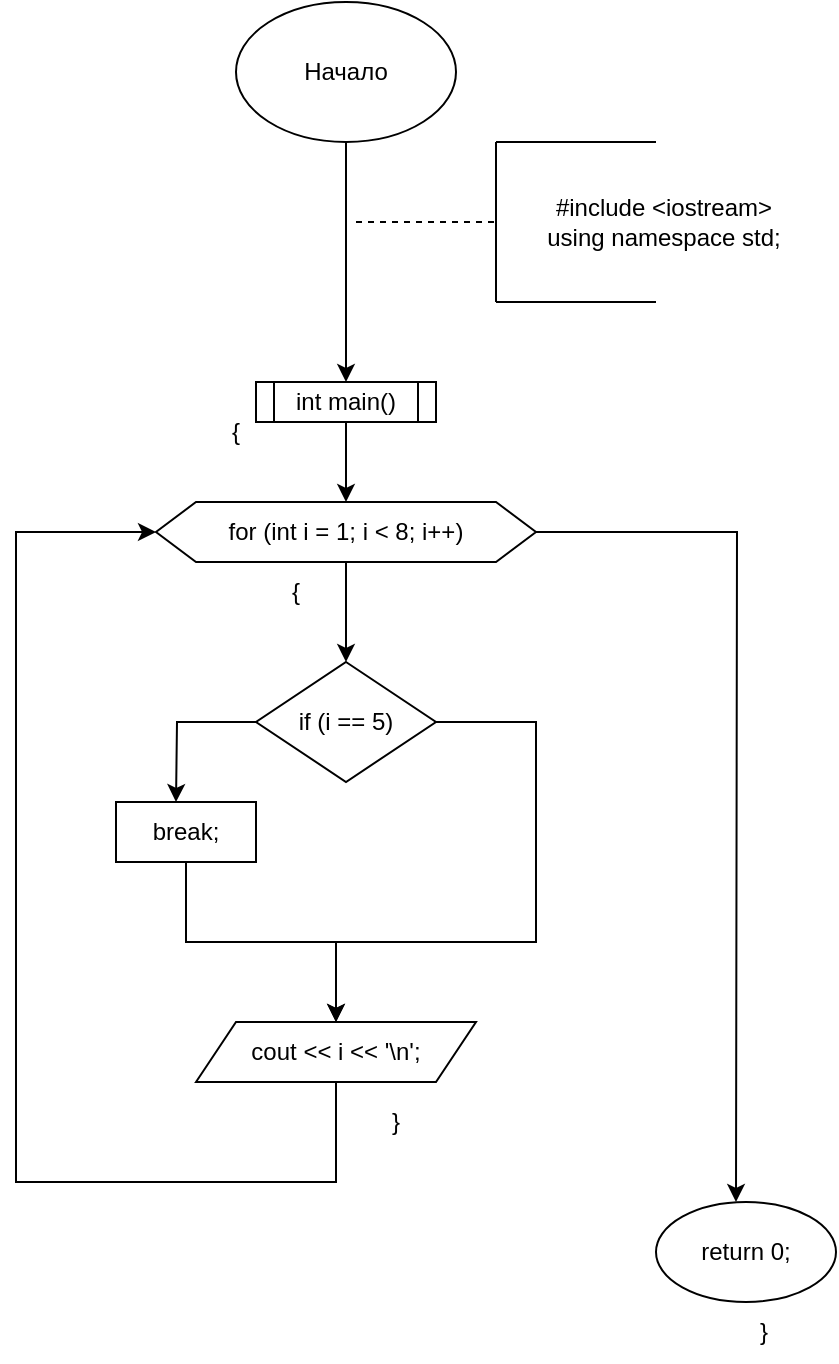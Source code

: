 <mxfile version="24.7.17">
  <diagram name="Страница — 1" id="Bwd7S6h_Cr2p-elJG4Rm">
    <mxGraphModel dx="552" dy="312" grid="1" gridSize="10" guides="1" tooltips="1" connect="1" arrows="1" fold="1" page="1" pageScale="1" pageWidth="827" pageHeight="1169" math="0" shadow="0">
      <root>
        <mxCell id="0" />
        <mxCell id="1" parent="0" />
        <mxCell id="A21txFMZHrbGaFtrcOH4-2" style="edgeStyle=orthogonalEdgeStyle;rounded=0;orthogonalLoop=1;jettySize=auto;html=1;" edge="1" parent="1" source="A21txFMZHrbGaFtrcOH4-1">
          <mxGeometry relative="1" as="geometry">
            <mxPoint x="325.0" y="200" as="targetPoint" />
          </mxGeometry>
        </mxCell>
        <mxCell id="A21txFMZHrbGaFtrcOH4-1" value="Начало" style="ellipse;whiteSpace=wrap;html=1;" vertex="1" parent="1">
          <mxGeometry x="270" y="10" width="110" height="70" as="geometry" />
        </mxCell>
        <mxCell id="A21txFMZHrbGaFtrcOH4-3" value="" style="endArrow=none;dashed=1;html=1;rounded=0;" edge="1" parent="1">
          <mxGeometry width="50" height="50" relative="1" as="geometry">
            <mxPoint x="330" y="120" as="sourcePoint" />
            <mxPoint x="400" y="120" as="targetPoint" />
          </mxGeometry>
        </mxCell>
        <mxCell id="A21txFMZHrbGaFtrcOH4-4" value="" style="endArrow=none;html=1;rounded=0;" edge="1" parent="1">
          <mxGeometry width="50" height="50" relative="1" as="geometry">
            <mxPoint x="400" y="80" as="sourcePoint" />
            <mxPoint x="480" y="80" as="targetPoint" />
          </mxGeometry>
        </mxCell>
        <mxCell id="A21txFMZHrbGaFtrcOH4-5" value="" style="endArrow=none;html=1;rounded=0;" edge="1" parent="1">
          <mxGeometry width="50" height="50" relative="1" as="geometry">
            <mxPoint x="400" y="160" as="sourcePoint" />
            <mxPoint x="480" y="160" as="targetPoint" />
          </mxGeometry>
        </mxCell>
        <mxCell id="A21txFMZHrbGaFtrcOH4-6" value="" style="endArrow=none;html=1;rounded=0;" edge="1" parent="1">
          <mxGeometry width="50" height="50" relative="1" as="geometry">
            <mxPoint x="400" y="160" as="sourcePoint" />
            <mxPoint x="400" y="80" as="targetPoint" />
          </mxGeometry>
        </mxCell>
        <mxCell id="A21txFMZHrbGaFtrcOH4-8" value="&lt;div&gt;#include &amp;lt;iostream&amp;gt;&lt;/div&gt;&lt;div&gt;using namespace std;&lt;/div&gt;" style="text;html=1;align=center;verticalAlign=middle;whiteSpace=wrap;rounded=0;" vertex="1" parent="1">
          <mxGeometry x="414" y="90" width="140" height="60" as="geometry" />
        </mxCell>
        <mxCell id="A21txFMZHrbGaFtrcOH4-14" style="edgeStyle=orthogonalEdgeStyle;rounded=0;orthogonalLoop=1;jettySize=auto;html=1;entryX=0.5;entryY=0;entryDx=0;entryDy=0;" edge="1" parent="1" source="A21txFMZHrbGaFtrcOH4-9" target="A21txFMZHrbGaFtrcOH4-10">
          <mxGeometry relative="1" as="geometry" />
        </mxCell>
        <mxCell id="A21txFMZHrbGaFtrcOH4-9" value="int main()" style="shape=process;whiteSpace=wrap;html=1;backgroundOutline=1;" vertex="1" parent="1">
          <mxGeometry x="280" y="200" width="90" height="20" as="geometry" />
        </mxCell>
        <mxCell id="A21txFMZHrbGaFtrcOH4-16" style="edgeStyle=orthogonalEdgeStyle;rounded=0;orthogonalLoop=1;jettySize=auto;html=1;entryX=0.5;entryY=0;entryDx=0;entryDy=0;" edge="1" parent="1" source="A21txFMZHrbGaFtrcOH4-10" target="A21txFMZHrbGaFtrcOH4-13">
          <mxGeometry relative="1" as="geometry" />
        </mxCell>
        <mxCell id="A21txFMZHrbGaFtrcOH4-21" style="edgeStyle=orthogonalEdgeStyle;rounded=0;orthogonalLoop=1;jettySize=auto;html=1;" edge="1" parent="1" source="A21txFMZHrbGaFtrcOH4-10">
          <mxGeometry relative="1" as="geometry">
            <mxPoint x="520" y="610" as="targetPoint" />
          </mxGeometry>
        </mxCell>
        <mxCell id="A21txFMZHrbGaFtrcOH4-10" value="for (int i = 1; i &amp;lt; 8; i++)" style="shape=hexagon;perimeter=hexagonPerimeter2;whiteSpace=wrap;html=1;fixedSize=1;" vertex="1" parent="1">
          <mxGeometry x="230" y="260" width="190" height="30" as="geometry" />
        </mxCell>
        <mxCell id="A21txFMZHrbGaFtrcOH4-18" style="edgeStyle=orthogonalEdgeStyle;rounded=0;orthogonalLoop=1;jettySize=auto;html=1;" edge="1" parent="1" source="A21txFMZHrbGaFtrcOH4-11">
          <mxGeometry relative="1" as="geometry">
            <mxPoint x="320" y="520" as="targetPoint" />
            <Array as="points">
              <mxPoint x="245" y="480" />
              <mxPoint x="320" y="480" />
              <mxPoint x="320" y="510" />
            </Array>
          </mxGeometry>
        </mxCell>
        <mxCell id="A21txFMZHrbGaFtrcOH4-11" value="break;" style="rounded=0;whiteSpace=wrap;html=1;" vertex="1" parent="1">
          <mxGeometry x="210" y="410" width="70" height="30" as="geometry" />
        </mxCell>
        <mxCell id="A21txFMZHrbGaFtrcOH4-22" style="edgeStyle=orthogonalEdgeStyle;rounded=0;orthogonalLoop=1;jettySize=auto;html=1;entryX=0;entryY=0.5;entryDx=0;entryDy=0;" edge="1" parent="1" source="A21txFMZHrbGaFtrcOH4-12" target="A21txFMZHrbGaFtrcOH4-10">
          <mxGeometry relative="1" as="geometry">
            <mxPoint x="220" y="250" as="targetPoint" />
            <Array as="points">
              <mxPoint x="320" y="600" />
              <mxPoint x="160" y="600" />
              <mxPoint x="160" y="275" />
            </Array>
          </mxGeometry>
        </mxCell>
        <mxCell id="A21txFMZHrbGaFtrcOH4-12" value="cout &amp;lt;&amp;lt; i &amp;lt;&amp;lt; &#39;\n&#39;;" style="shape=parallelogram;perimeter=parallelogramPerimeter;whiteSpace=wrap;html=1;fixedSize=1;" vertex="1" parent="1">
          <mxGeometry x="250" y="520" width="140" height="30" as="geometry" />
        </mxCell>
        <mxCell id="A21txFMZHrbGaFtrcOH4-17" style="edgeStyle=orthogonalEdgeStyle;rounded=0;orthogonalLoop=1;jettySize=auto;html=1;" edge="1" parent="1" source="A21txFMZHrbGaFtrcOH4-13">
          <mxGeometry relative="1" as="geometry">
            <mxPoint x="240" y="410" as="targetPoint" />
          </mxGeometry>
        </mxCell>
        <mxCell id="A21txFMZHrbGaFtrcOH4-19" style="edgeStyle=orthogonalEdgeStyle;rounded=0;orthogonalLoop=1;jettySize=auto;html=1;" edge="1" parent="1" source="A21txFMZHrbGaFtrcOH4-13">
          <mxGeometry relative="1" as="geometry">
            <mxPoint x="320" y="520" as="targetPoint" />
            <Array as="points">
              <mxPoint x="420" y="370" />
              <mxPoint x="420" y="480" />
              <mxPoint x="320" y="480" />
              <mxPoint x="320" y="510" />
            </Array>
          </mxGeometry>
        </mxCell>
        <mxCell id="A21txFMZHrbGaFtrcOH4-13" value="if (i == 5)" style="rhombus;whiteSpace=wrap;html=1;" vertex="1" parent="1">
          <mxGeometry x="280" y="340" width="90" height="60" as="geometry" />
        </mxCell>
        <mxCell id="A21txFMZHrbGaFtrcOH4-15" value="{" style="text;html=1;align=center;verticalAlign=middle;whiteSpace=wrap;rounded=0;" vertex="1" parent="1">
          <mxGeometry x="260" y="210" width="20" height="30" as="geometry" />
        </mxCell>
        <mxCell id="A21txFMZHrbGaFtrcOH4-20" value="{" style="text;html=1;align=center;verticalAlign=middle;whiteSpace=wrap;rounded=0;" vertex="1" parent="1">
          <mxGeometry x="290" y="290" width="20" height="30" as="geometry" />
        </mxCell>
        <mxCell id="A21txFMZHrbGaFtrcOH4-23" value="}" style="text;html=1;align=center;verticalAlign=middle;whiteSpace=wrap;rounded=0;" vertex="1" parent="1">
          <mxGeometry x="330" y="555" width="40" height="30" as="geometry" />
        </mxCell>
        <mxCell id="A21txFMZHrbGaFtrcOH4-24" value="return 0;" style="ellipse;whiteSpace=wrap;html=1;" vertex="1" parent="1">
          <mxGeometry x="480" y="610" width="90" height="50" as="geometry" />
        </mxCell>
        <mxCell id="A21txFMZHrbGaFtrcOH4-25" value="}" style="text;html=1;align=center;verticalAlign=middle;whiteSpace=wrap;rounded=0;" vertex="1" parent="1">
          <mxGeometry x="514" y="660" width="40" height="30" as="geometry" />
        </mxCell>
      </root>
    </mxGraphModel>
  </diagram>
</mxfile>
